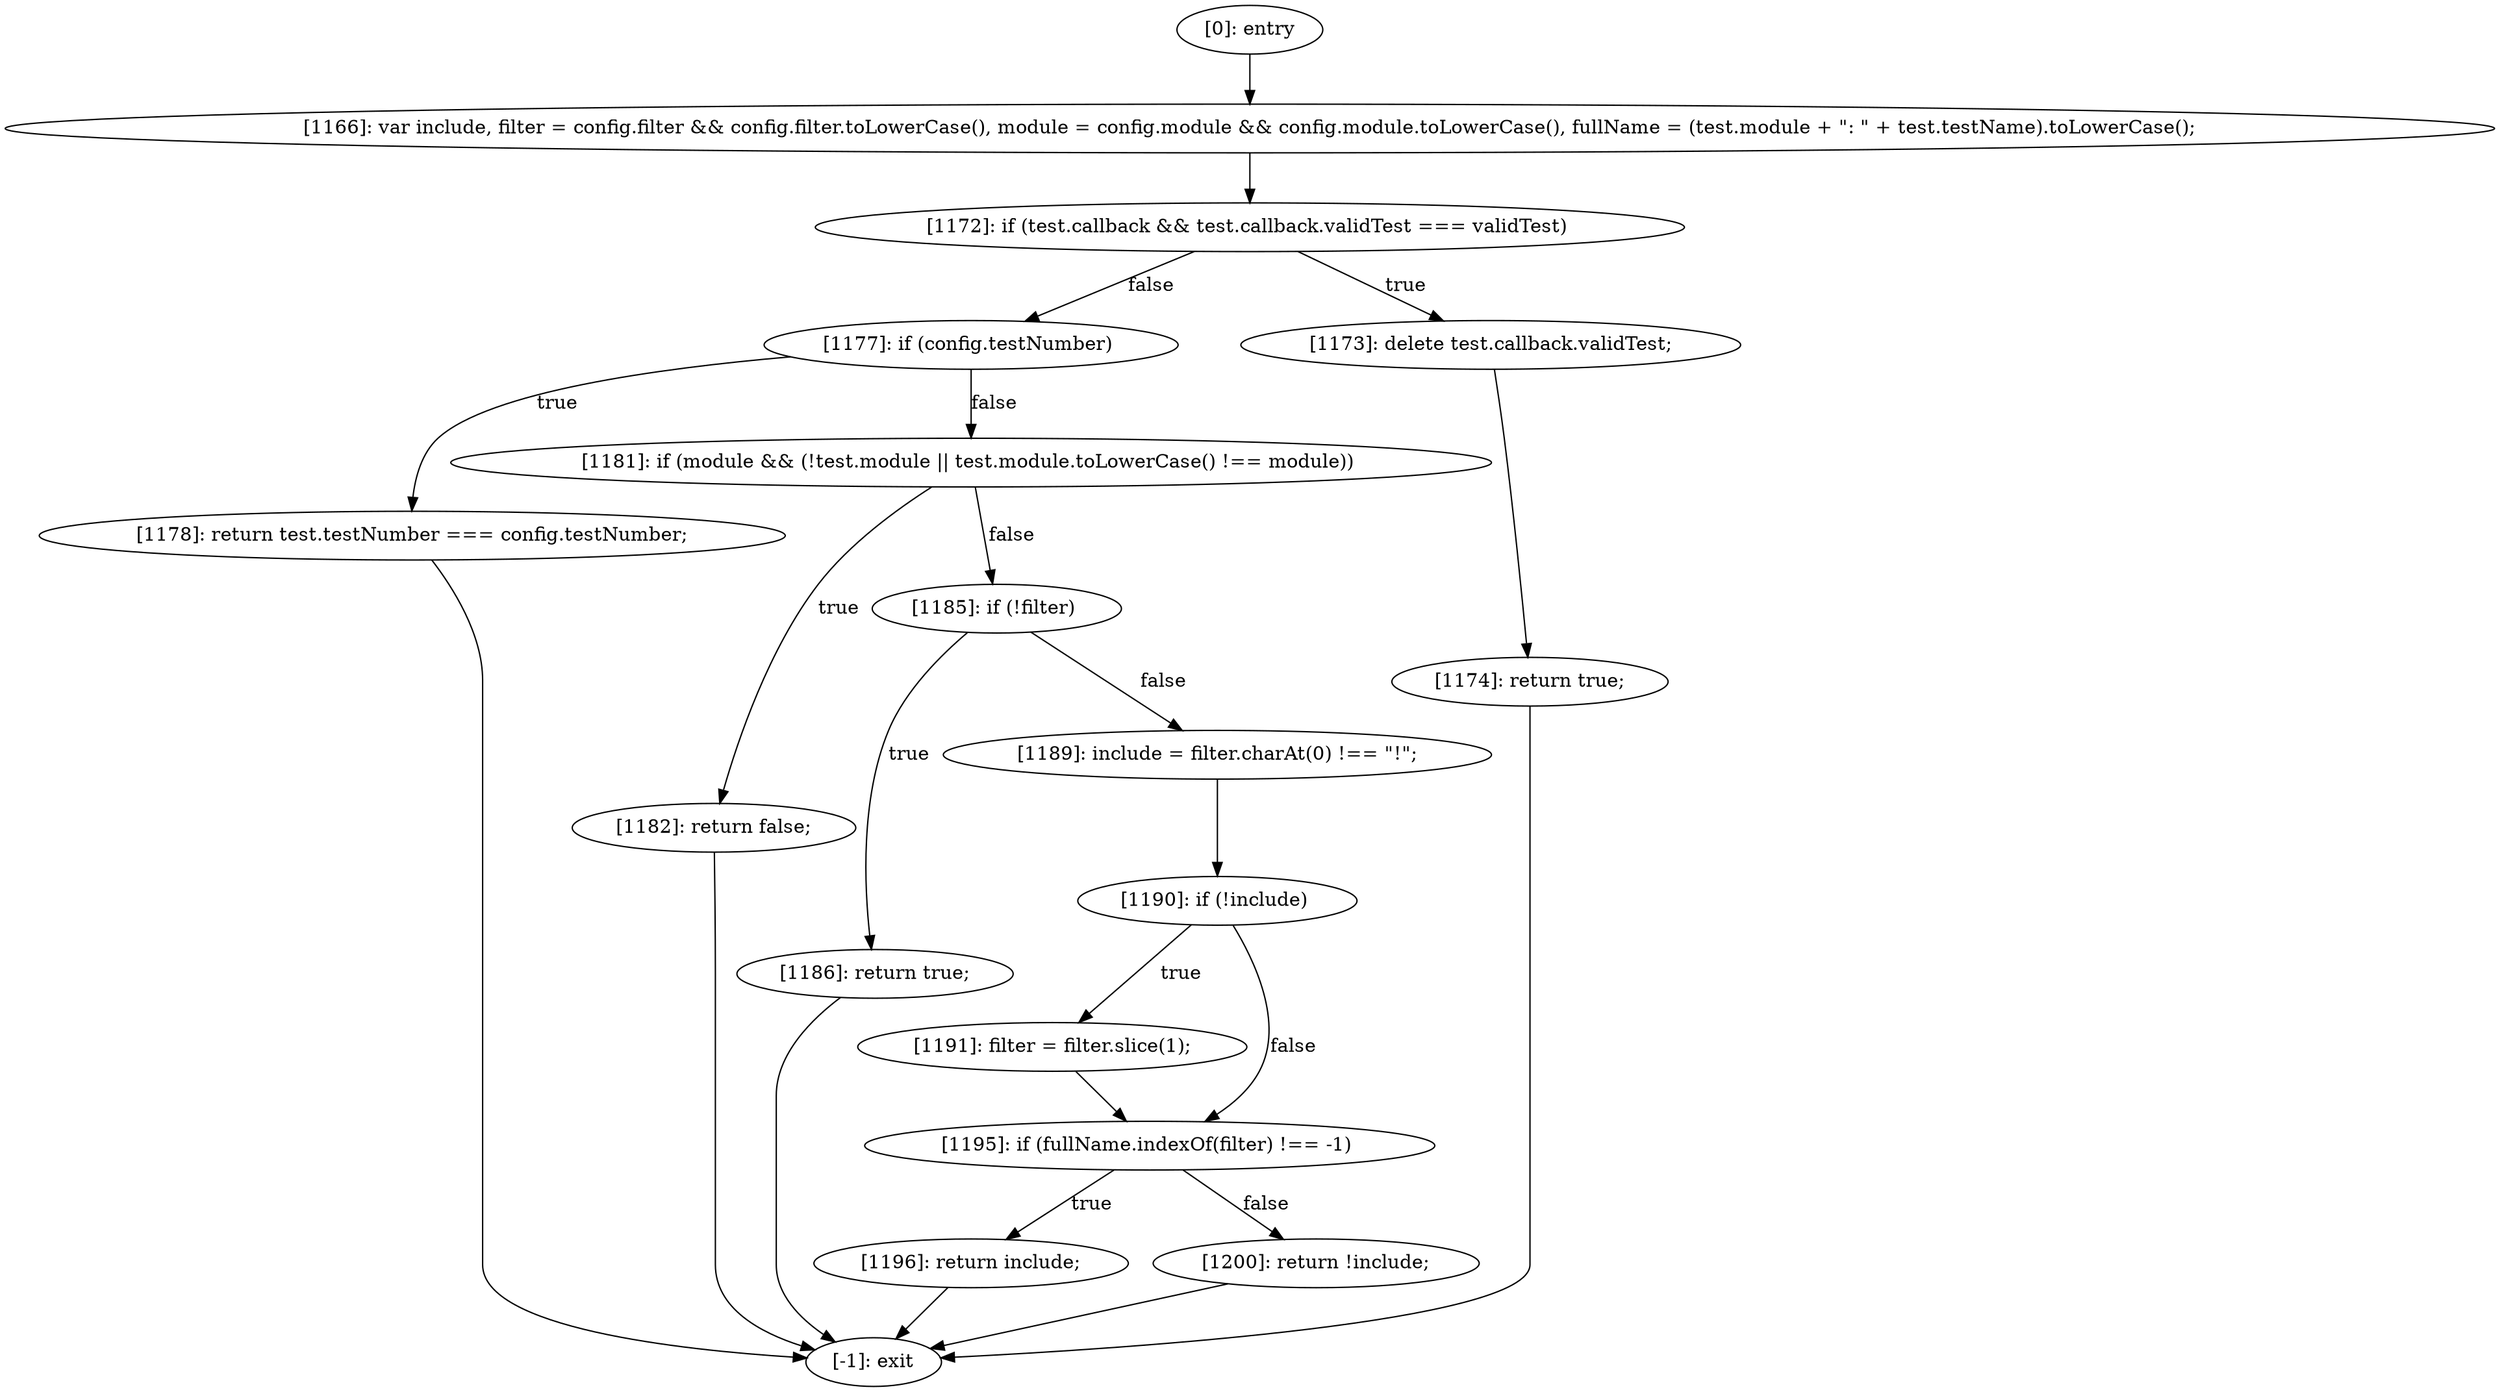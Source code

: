 digraph {
"0" [label="[1178]: return test.testNumber === config.testNumber;\n"] 
"1" [label="[1166]: var include, filter = config.filter && config.filter.toLowerCase(), module = config.module && config.module.toLowerCase(), fullName = (test.module + \": \" + test.testName).toLowerCase();\n"] 
"2" [label="[1186]: return true;\n"] 
"3" [label="[1181]: if (module && (!test.module || test.module.toLowerCase() !== module)) "] 
"4" [label="[1191]: filter = filter.slice(1);\n"] 
"5" [label="[1172]: if (test.callback && test.callback.validTest === validTest) "] 
"6" [label="[1196]: return include;\n"] 
"7" [label="[0]: entry"] 
"8" [label="[-1]: exit"] 
"9" [label="[1200]: return !include;\n"] 
"10" [label="[1177]: if (config.testNumber) "] 
"11" [label="[1195]: if (fullName.indexOf(filter) !== -1) "] 
"12" [label="[1182]: return false;\n"] 
"13" [label="[1185]: if (!filter) "] 
"14" [label="[1190]: if (!include) "] 
"15" [label="[1189]: include = filter.charAt(0) !== \"!\";\n"] 
"16" [label="[1173]: delete test.callback.validTest;\n"] 
"17" [label="[1174]: return true;\n"] 
"0" -> "8" [label=""] 
"1" -> "5" [label=""] 
"2" -> "8" [label=""] 
"3" -> "12" [label="true"] 
"3" -> "13" [label="false"] 
"4" -> "11" [label=""] 
"5" -> "16" [label="true"] 
"5" -> "10" [label="false"] 
"6" -> "8" [label=""] 
"7" -> "1" [label=""] 
"9" -> "8" [label=""] 
"10" -> "0" [label="true"] 
"10" -> "3" [label="false"] 
"11" -> "6" [label="true"] 
"11" -> "9" [label="false"] 
"12" -> "8" [label=""] 
"13" -> "2" [label="true"] 
"13" -> "15" [label="false"] 
"14" -> "4" [label="true"] 
"14" -> "11" [label="false"] 
"15" -> "14" [label=""] 
"16" -> "17" [label=""] 
"17" -> "8" [label=""] 
}
